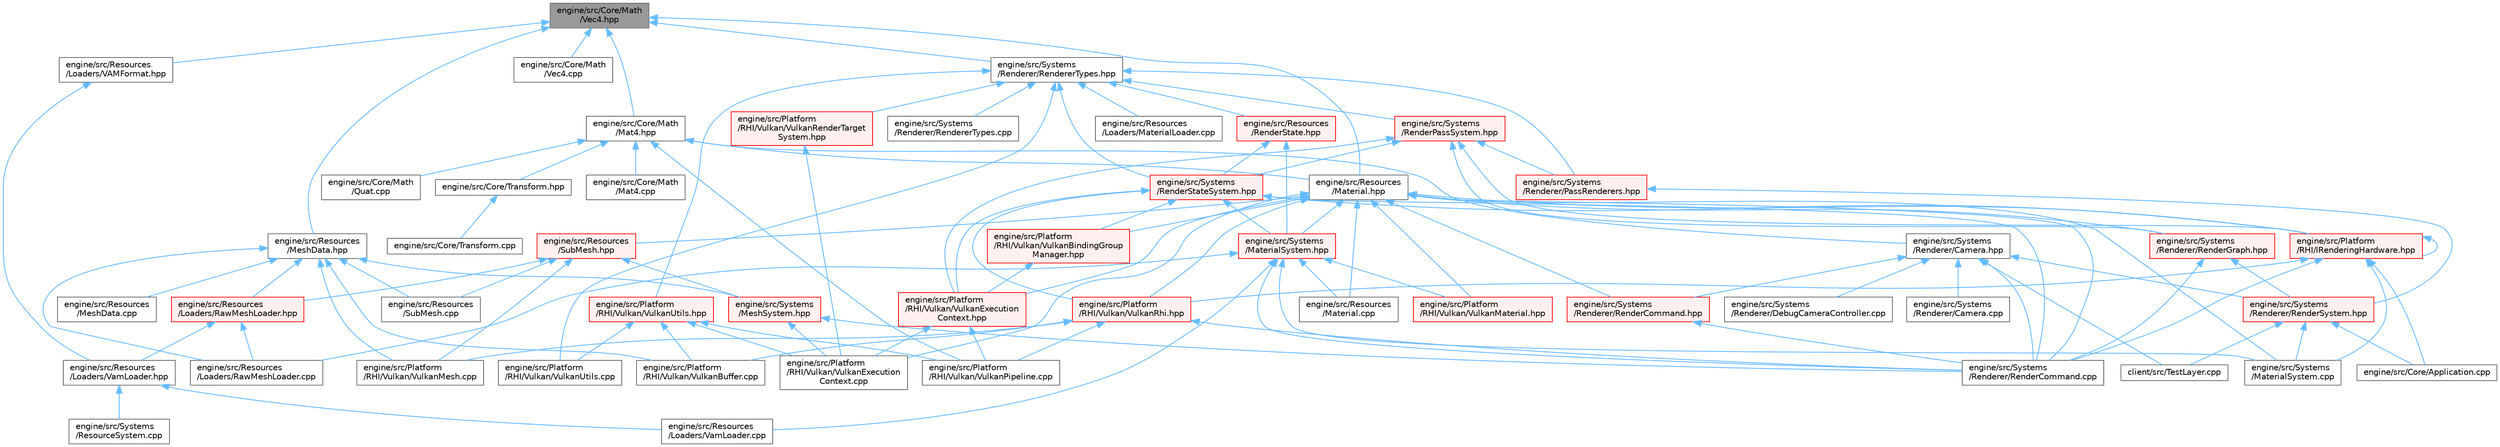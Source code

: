 digraph "engine/src/Core/Math/Vec4.hpp"
{
 // LATEX_PDF_SIZE
  bgcolor="transparent";
  edge [fontname=Helvetica,fontsize=10,labelfontname=Helvetica,labelfontsize=10];
  node [fontname=Helvetica,fontsize=10,shape=box,height=0.2,width=0.4];
  Node1 [id="Node000001",label="engine/src/Core/Math\l/Vec4.hpp",height=0.2,width=0.4,color="gray40", fillcolor="grey60", style="filled", fontcolor="black",tooltip=" "];
  Node1 -> Node2 [id="edge1_Node000001_Node000002",dir="back",color="steelblue1",style="solid",tooltip=" "];
  Node2 [id="Node000002",label="engine/src/Core/Math\l/Mat4.hpp",height=0.2,width=0.4,color="grey40", fillcolor="white", style="filled",URL="$_mat4_8hpp.html",tooltip=" "];
  Node2 -> Node3 [id="edge2_Node000002_Node000003",dir="back",color="steelblue1",style="solid",tooltip=" "];
  Node3 [id="Node000003",label="engine/src/Core/Math\l/Mat4.cpp",height=0.2,width=0.4,color="grey40", fillcolor="white", style="filled",URL="$_mat4_8cpp.html",tooltip=" "];
  Node2 -> Node4 [id="edge3_Node000002_Node000004",dir="back",color="steelblue1",style="solid",tooltip=" "];
  Node4 [id="Node000004",label="engine/src/Core/Math\l/Quat.cpp",height=0.2,width=0.4,color="grey40", fillcolor="white", style="filled",URL="$_quat_8cpp.html",tooltip=" "];
  Node2 -> Node5 [id="edge4_Node000002_Node000005",dir="back",color="steelblue1",style="solid",tooltip=" "];
  Node5 [id="Node000005",label="engine/src/Core/Transform.hpp",height=0.2,width=0.4,color="grey40", fillcolor="white", style="filled",URL="$_transform_8hpp.html",tooltip=" "];
  Node5 -> Node6 [id="edge5_Node000005_Node000006",dir="back",color="steelblue1",style="solid",tooltip=" "];
  Node6 [id="Node000006",label="engine/src/Core/Transform.cpp",height=0.2,width=0.4,color="grey40", fillcolor="white", style="filled",URL="$_transform_8cpp.html",tooltip=" "];
  Node2 -> Node7 [id="edge6_Node000002_Node000007",dir="back",color="steelblue1",style="solid",tooltip=" "];
  Node7 [id="Node000007",label="engine/src/Platform\l/RHI/Vulkan/VulkanPipeline.cpp",height=0.2,width=0.4,color="grey40", fillcolor="white", style="filled",URL="$_vulkan_pipeline_8cpp.html",tooltip=" "];
  Node2 -> Node8 [id="edge7_Node000002_Node000008",dir="back",color="steelblue1",style="solid",tooltip=" "];
  Node8 [id="Node000008",label="engine/src/Resources\l/Material.hpp",height=0.2,width=0.4,color="grey40", fillcolor="white", style="filled",URL="$_material_8hpp.html",tooltip=" "];
  Node8 -> Node9 [id="edge8_Node000008_Node000009",dir="back",color="steelblue1",style="solid",tooltip=" "];
  Node9 [id="Node000009",label="engine/src/Platform\l/RHI/IRenderingHardware.hpp",height=0.2,width=0.4,color="red", fillcolor="#FFF0F0", style="filled",URL="$_i_rendering_hardware_8hpp.html",tooltip=" "];
  Node9 -> Node10 [id="edge9_Node000009_Node000010",dir="back",color="steelblue1",style="solid",tooltip=" "];
  Node10 [id="Node000010",label="engine/src/Core/Application.cpp",height=0.2,width=0.4,color="grey40", fillcolor="white", style="filled",URL="$_application_8cpp.html",tooltip=" "];
  Node9 -> Node9 [id="edge10_Node000009_Node000009",dir="back",color="steelblue1",style="solid",tooltip=" "];
  Node9 -> Node11 [id="edge11_Node000009_Node000011",dir="back",color="steelblue1",style="solid",tooltip=" "];
  Node11 [id="Node000011",label="engine/src/Platform\l/RHI/Vulkan/VulkanRhi.hpp",height=0.2,width=0.4,color="red", fillcolor="#FFF0F0", style="filled",URL="$_vulkan_rhi_8hpp.html",tooltip=" "];
  Node11 -> Node12 [id="edge12_Node000011_Node000012",dir="back",color="steelblue1",style="solid",tooltip=" "];
  Node12 [id="Node000012",label="engine/src/Platform\l/RHI/Vulkan/VulkanBuffer.cpp",height=0.2,width=0.4,color="grey40", fillcolor="white", style="filled",URL="$_vulkan_buffer_8cpp.html",tooltip=" "];
  Node11 -> Node29 [id="edge13_Node000011_Node000029",dir="back",color="steelblue1",style="solid",tooltip=" "];
  Node29 [id="Node000029",label="engine/src/Platform\l/RHI/Vulkan/VulkanMesh.cpp",height=0.2,width=0.4,color="grey40", fillcolor="white", style="filled",URL="$_vulkan_mesh_8cpp.html",tooltip=" "];
  Node11 -> Node7 [id="edge14_Node000011_Node000007",dir="back",color="steelblue1",style="solid",tooltip=" "];
  Node11 -> Node30 [id="edge15_Node000011_Node000030",dir="back",color="steelblue1",style="solid",tooltip=" "];
  Node30 [id="Node000030",label="engine/src/Systems\l/Renderer/RenderCommand.cpp",height=0.2,width=0.4,color="grey40", fillcolor="white", style="filled",URL="$_render_command_8cpp.html",tooltip=" "];
  Node9 -> Node33 [id="edge16_Node000009_Node000033",dir="back",color="steelblue1",style="solid",tooltip=" "];
  Node33 [id="Node000033",label="engine/src/Systems\l/MaterialSystem.cpp",height=0.2,width=0.4,color="grey40", fillcolor="white", style="filled",URL="$_material_system_8cpp.html",tooltip=" "];
  Node9 -> Node30 [id="edge17_Node000009_Node000030",dir="back",color="steelblue1",style="solid",tooltip=" "];
  Node8 -> Node40 [id="edge18_Node000008_Node000040",dir="back",color="steelblue1",style="solid",tooltip=" "];
  Node40 [id="Node000040",label="engine/src/Platform\l/RHI/Vulkan/VulkanBindingGroup\lManager.hpp",height=0.2,width=0.4,color="red", fillcolor="#FFF0F0", style="filled",URL="$_vulkan_binding_group_manager_8hpp.html",tooltip=" "];
  Node40 -> Node41 [id="edge19_Node000040_Node000041",dir="back",color="steelblue1",style="solid",tooltip=" "];
  Node41 [id="Node000041",label="engine/src/Platform\l/RHI/Vulkan/VulkanExecution\lContext.hpp",height=0.2,width=0.4,color="red", fillcolor="#FFF0F0", style="filled",URL="$_vulkan_execution_context_8hpp.html",tooltip=" "];
  Node41 -> Node16 [id="edge20_Node000041_Node000016",dir="back",color="steelblue1",style="solid",tooltip=" "];
  Node16 [id="Node000016",label="engine/src/Platform\l/RHI/Vulkan/VulkanExecution\lContext.cpp",height=0.2,width=0.4,color="grey40", fillcolor="white", style="filled",URL="$_vulkan_execution_context_8cpp.html",tooltip=" "];
  Node41 -> Node7 [id="edge21_Node000041_Node000007",dir="back",color="steelblue1",style="solid",tooltip=" "];
  Node8 -> Node16 [id="edge22_Node000008_Node000016",dir="back",color="steelblue1",style="solid",tooltip=" "];
  Node8 -> Node41 [id="edge23_Node000008_Node000041",dir="back",color="steelblue1",style="solid",tooltip=" "];
  Node8 -> Node42 [id="edge24_Node000008_Node000042",dir="back",color="steelblue1",style="solid",tooltip=" "];
  Node42 [id="Node000042",label="engine/src/Platform\l/RHI/Vulkan/VulkanMaterial.hpp",height=0.2,width=0.4,color="red", fillcolor="#FFF0F0", style="filled",URL="$_vulkan_material_8hpp.html",tooltip=" "];
  Node8 -> Node11 [id="edge25_Node000008_Node000011",dir="back",color="steelblue1",style="solid",tooltip=" "];
  Node8 -> Node43 [id="edge26_Node000008_Node000043",dir="back",color="steelblue1",style="solid",tooltip=" "];
  Node43 [id="Node000043",label="engine/src/Resources\l/Material.cpp",height=0.2,width=0.4,color="grey40", fillcolor="white", style="filled",URL="$_material_8cpp.html",tooltip=" "];
  Node8 -> Node44 [id="edge27_Node000008_Node000044",dir="back",color="steelblue1",style="solid",tooltip=" "];
  Node44 [id="Node000044",label="engine/src/Resources\l/SubMesh.hpp",height=0.2,width=0.4,color="red", fillcolor="#FFF0F0", style="filled",URL="$_sub_mesh_8hpp.html",tooltip=" "];
  Node44 -> Node29 [id="edge28_Node000044_Node000029",dir="back",color="steelblue1",style="solid",tooltip=" "];
  Node44 -> Node46 [id="edge29_Node000044_Node000046",dir="back",color="steelblue1",style="solid",tooltip=" "];
  Node46 [id="Node000046",label="engine/src/Resources\l/Loaders/RawMeshLoader.hpp",height=0.2,width=0.4,color="red", fillcolor="#FFF0F0", style="filled",URL="$_raw_mesh_loader_8hpp.html",tooltip=" "];
  Node46 -> Node47 [id="edge30_Node000046_Node000047",dir="back",color="steelblue1",style="solid",tooltip=" "];
  Node47 [id="Node000047",label="engine/src/Resources\l/Loaders/RawMeshLoader.cpp",height=0.2,width=0.4,color="grey40", fillcolor="white", style="filled",URL="$_raw_mesh_loader_8cpp.html",tooltip=" "];
  Node46 -> Node48 [id="edge31_Node000046_Node000048",dir="back",color="steelblue1",style="solid",tooltip=" "];
  Node48 [id="Node000048",label="engine/src/Resources\l/Loaders/VamLoader.hpp",height=0.2,width=0.4,color="grey40", fillcolor="white", style="filled",URL="$_vam_loader_8hpp.html",tooltip=" "];
  Node48 -> Node49 [id="edge32_Node000048_Node000049",dir="back",color="steelblue1",style="solid",tooltip=" "];
  Node49 [id="Node000049",label="engine/src/Resources\l/Loaders/VamLoader.cpp",height=0.2,width=0.4,color="grey40", fillcolor="white", style="filled",URL="$_vam_loader_8cpp.html",tooltip=" "];
  Node48 -> Node50 [id="edge33_Node000048_Node000050",dir="back",color="steelblue1",style="solid",tooltip=" "];
  Node50 [id="Node000050",label="engine/src/Systems\l/ResourceSystem.cpp",height=0.2,width=0.4,color="grey40", fillcolor="white", style="filled",URL="$_resource_system_8cpp.html",tooltip=" "];
  Node44 -> Node52 [id="edge34_Node000044_Node000052",dir="back",color="steelblue1",style="solid",tooltip=" "];
  Node52 [id="Node000052",label="engine/src/Resources\l/SubMesh.cpp",height=0.2,width=0.4,color="grey40", fillcolor="white", style="filled",URL="$_sub_mesh_8cpp.html",tooltip=" "];
  Node44 -> Node53 [id="edge35_Node000044_Node000053",dir="back",color="steelblue1",style="solid",tooltip=" "];
  Node53 [id="Node000053",label="engine/src/Systems\l/MeshSystem.hpp",height=0.2,width=0.4,color="red", fillcolor="#FFF0F0", style="filled",URL="$_mesh_system_8hpp.html",tooltip=" "];
  Node53 -> Node16 [id="edge36_Node000053_Node000016",dir="back",color="steelblue1",style="solid",tooltip=" "];
  Node53 -> Node30 [id="edge37_Node000053_Node000030",dir="back",color="steelblue1",style="solid",tooltip=" "];
  Node8 -> Node33 [id="edge38_Node000008_Node000033",dir="back",color="steelblue1",style="solid",tooltip=" "];
  Node8 -> Node54 [id="edge39_Node000008_Node000054",dir="back",color="steelblue1",style="solid",tooltip=" "];
  Node54 [id="Node000054",label="engine/src/Systems\l/MaterialSystem.hpp",height=0.2,width=0.4,color="red", fillcolor="#FFF0F0", style="filled",URL="$_material_system_8hpp.html",tooltip=" "];
  Node54 -> Node42 [id="edge40_Node000054_Node000042",dir="back",color="steelblue1",style="solid",tooltip=" "];
  Node54 -> Node47 [id="edge41_Node000054_Node000047",dir="back",color="steelblue1",style="solid",tooltip=" "];
  Node54 -> Node49 [id="edge42_Node000054_Node000049",dir="back",color="steelblue1",style="solid",tooltip=" "];
  Node54 -> Node43 [id="edge43_Node000054_Node000043",dir="back",color="steelblue1",style="solid",tooltip=" "];
  Node54 -> Node33 [id="edge44_Node000054_Node000033",dir="back",color="steelblue1",style="solid",tooltip=" "];
  Node54 -> Node30 [id="edge45_Node000054_Node000030",dir="back",color="steelblue1",style="solid",tooltip=" "];
  Node8 -> Node30 [id="edge46_Node000008_Node000030",dir="back",color="steelblue1",style="solid",tooltip=" "];
  Node8 -> Node57 [id="edge47_Node000008_Node000057",dir="back",color="steelblue1",style="solid",tooltip=" "];
  Node57 [id="Node000057",label="engine/src/Systems\l/Renderer/RenderCommand.hpp",height=0.2,width=0.4,color="red", fillcolor="#FFF0F0", style="filled",URL="$_render_command_8hpp.html",tooltip=" "];
  Node57 -> Node30 [id="edge48_Node000057_Node000030",dir="back",color="steelblue1",style="solid",tooltip=" "];
  Node8 -> Node58 [id="edge49_Node000008_Node000058",dir="back",color="steelblue1",style="solid",tooltip=" "];
  Node58 [id="Node000058",label="engine/src/Systems\l/Renderer/RenderGraph.hpp",height=0.2,width=0.4,color="red", fillcolor="#FFF0F0", style="filled",URL="$_render_graph_8hpp.html",tooltip=" "];
  Node58 -> Node30 [id="edge50_Node000058_Node000030",dir="back",color="steelblue1",style="solid",tooltip=" "];
  Node58 -> Node62 [id="edge51_Node000058_Node000062",dir="back",color="steelblue1",style="solid",tooltip=" "];
  Node62 [id="Node000062",label="engine/src/Systems\l/Renderer/RenderSystem.hpp",height=0.2,width=0.4,color="red", fillcolor="#FFF0F0", style="filled",URL="$_render_system_8hpp.html",tooltip=" "];
  Node62 -> Node63 [id="edge52_Node000062_Node000063",dir="back",color="steelblue1",style="solid",tooltip=" "];
  Node63 [id="Node000063",label="client/src/TestLayer.cpp",height=0.2,width=0.4,color="grey40", fillcolor="white", style="filled",URL="$client_2src_2_test_layer_8cpp.html",tooltip=" "];
  Node62 -> Node10 [id="edge53_Node000062_Node000010",dir="back",color="steelblue1",style="solid",tooltip=" "];
  Node62 -> Node33 [id="edge54_Node000062_Node000033",dir="back",color="steelblue1",style="solid",tooltip=" "];
  Node2 -> Node64 [id="edge55_Node000002_Node000064",dir="back",color="steelblue1",style="solid",tooltip=" "];
  Node64 [id="Node000064",label="engine/src/Systems\l/Renderer/Camera.hpp",height=0.2,width=0.4,color="grey40", fillcolor="white", style="filled",URL="$_camera_8hpp.html",tooltip=" "];
  Node64 -> Node63 [id="edge56_Node000064_Node000063",dir="back",color="steelblue1",style="solid",tooltip=" "];
  Node64 -> Node65 [id="edge57_Node000064_Node000065",dir="back",color="steelblue1",style="solid",tooltip=" "];
  Node65 [id="Node000065",label="engine/src/Systems\l/Renderer/Camera.cpp",height=0.2,width=0.4,color="grey40", fillcolor="white", style="filled",URL="$_camera_8cpp.html",tooltip=" "];
  Node64 -> Node66 [id="edge58_Node000064_Node000066",dir="back",color="steelblue1",style="solid",tooltip=" "];
  Node66 [id="Node000066",label="engine/src/Systems\l/Renderer/DebugCameraController.cpp",height=0.2,width=0.4,color="grey40", fillcolor="white", style="filled",URL="$_debug_camera_controller_8cpp.html",tooltip=" "];
  Node64 -> Node30 [id="edge59_Node000064_Node000030",dir="back",color="steelblue1",style="solid",tooltip=" "];
  Node64 -> Node57 [id="edge60_Node000064_Node000057",dir="back",color="steelblue1",style="solid",tooltip=" "];
  Node64 -> Node62 [id="edge61_Node000064_Node000062",dir="back",color="steelblue1",style="solid",tooltip=" "];
  Node1 -> Node67 [id="edge62_Node000001_Node000067",dir="back",color="steelblue1",style="solid",tooltip=" "];
  Node67 [id="Node000067",label="engine/src/Core/Math\l/Vec4.cpp",height=0.2,width=0.4,color="grey40", fillcolor="white", style="filled",URL="$_vec4_8cpp.html",tooltip=" "];
  Node1 -> Node68 [id="edge63_Node000001_Node000068",dir="back",color="steelblue1",style="solid",tooltip=" "];
  Node68 [id="Node000068",label="engine/src/Resources\l/Loaders/VAMFormat.hpp",height=0.2,width=0.4,color="grey40", fillcolor="white", style="filled",URL="$_v_a_m_format_8hpp.html",tooltip=" "];
  Node68 -> Node48 [id="edge64_Node000068_Node000048",dir="back",color="steelblue1",style="solid",tooltip=" "];
  Node1 -> Node8 [id="edge65_Node000001_Node000008",dir="back",color="steelblue1",style="solid",tooltip=" "];
  Node1 -> Node69 [id="edge66_Node000001_Node000069",dir="back",color="steelblue1",style="solid",tooltip=" "];
  Node69 [id="Node000069",label="engine/src/Resources\l/MeshData.hpp",height=0.2,width=0.4,color="grey40", fillcolor="white", style="filled",URL="$_mesh_data_8hpp.html",tooltip=" "];
  Node69 -> Node12 [id="edge67_Node000069_Node000012",dir="back",color="steelblue1",style="solid",tooltip=" "];
  Node69 -> Node29 [id="edge68_Node000069_Node000029",dir="back",color="steelblue1",style="solid",tooltip=" "];
  Node69 -> Node47 [id="edge69_Node000069_Node000047",dir="back",color="steelblue1",style="solid",tooltip=" "];
  Node69 -> Node46 [id="edge70_Node000069_Node000046",dir="back",color="steelblue1",style="solid",tooltip=" "];
  Node69 -> Node70 [id="edge71_Node000069_Node000070",dir="back",color="steelblue1",style="solid",tooltip=" "];
  Node70 [id="Node000070",label="engine/src/Resources\l/MeshData.cpp",height=0.2,width=0.4,color="grey40", fillcolor="white", style="filled",URL="$_mesh_data_8cpp.html",tooltip=" "];
  Node69 -> Node52 [id="edge72_Node000069_Node000052",dir="back",color="steelblue1",style="solid",tooltip=" "];
  Node69 -> Node53 [id="edge73_Node000069_Node000053",dir="back",color="steelblue1",style="solid",tooltip=" "];
  Node1 -> Node71 [id="edge74_Node000001_Node000071",dir="back",color="steelblue1",style="solid",tooltip=" "];
  Node71 [id="Node000071",label="engine/src/Systems\l/Renderer/RendererTypes.hpp",height=0.2,width=0.4,color="grey40", fillcolor="white", style="filled",URL="$_renderer_types_8hpp.html",tooltip=" "];
  Node71 -> Node21 [id="edge75_Node000071_Node000021",dir="back",color="steelblue1",style="solid",tooltip=" "];
  Node21 [id="Node000021",label="engine/src/Platform\l/RHI/Vulkan/VulkanRenderTarget\lSystem.hpp",height=0.2,width=0.4,color="red", fillcolor="#FFF0F0", style="filled",URL="$_vulkan_render_target_system_8hpp.html",tooltip=" "];
  Node21 -> Node16 [id="edge76_Node000021_Node000016",dir="back",color="steelblue1",style="solid",tooltip=" "];
  Node71 -> Node72 [id="edge77_Node000071_Node000072",dir="back",color="steelblue1",style="solid",tooltip=" "];
  Node72 [id="Node000072",label="engine/src/Platform\l/RHI/Vulkan/VulkanUtils.cpp",height=0.2,width=0.4,color="grey40", fillcolor="white", style="filled",URL="$_vulkan_utils_8cpp.html",tooltip=" "];
  Node71 -> Node73 [id="edge78_Node000071_Node000073",dir="back",color="steelblue1",style="solid",tooltip=" "];
  Node73 [id="Node000073",label="engine/src/Platform\l/RHI/Vulkan/VulkanUtils.hpp",height=0.2,width=0.4,color="red", fillcolor="#FFF0F0", style="filled",URL="$_vulkan_utils_8hpp.html",tooltip=" "];
  Node73 -> Node12 [id="edge79_Node000073_Node000012",dir="back",color="steelblue1",style="solid",tooltip=" "];
  Node73 -> Node16 [id="edge80_Node000073_Node000016",dir="back",color="steelblue1",style="solid",tooltip=" "];
  Node73 -> Node7 [id="edge81_Node000073_Node000007",dir="back",color="steelblue1",style="solid",tooltip=" "];
  Node73 -> Node72 [id="edge82_Node000073_Node000072",dir="back",color="steelblue1",style="solid",tooltip=" "];
  Node71 -> Node56 [id="edge83_Node000071_Node000056",dir="back",color="steelblue1",style="solid",tooltip=" "];
  Node56 [id="Node000056",label="engine/src/Resources\l/Loaders/MaterialLoader.cpp",height=0.2,width=0.4,color="grey40", fillcolor="white", style="filled",URL="$_material_loader_8cpp.html",tooltip=" "];
  Node71 -> Node80 [id="edge84_Node000071_Node000080",dir="back",color="steelblue1",style="solid",tooltip=" "];
  Node80 [id="Node000080",label="engine/src/Resources\l/RenderState.hpp",height=0.2,width=0.4,color="red", fillcolor="#FFF0F0", style="filled",URL="$_render_state_8hpp.html",tooltip=" "];
  Node80 -> Node54 [id="edge85_Node000080_Node000054",dir="back",color="steelblue1",style="solid",tooltip=" "];
  Node80 -> Node83 [id="edge86_Node000080_Node000083",dir="back",color="steelblue1",style="solid",tooltip=" "];
  Node83 [id="Node000083",label="engine/src/Systems\l/RenderStateSystem.hpp",height=0.2,width=0.4,color="red", fillcolor="#FFF0F0", style="filled",URL="$_render_state_system_8hpp.html",tooltip=" "];
  Node83 -> Node9 [id="edge87_Node000083_Node000009",dir="back",color="steelblue1",style="solid",tooltip=" "];
  Node83 -> Node40 [id="edge88_Node000083_Node000040",dir="back",color="steelblue1",style="solid",tooltip=" "];
  Node83 -> Node41 [id="edge89_Node000083_Node000041",dir="back",color="steelblue1",style="solid",tooltip=" "];
  Node83 -> Node11 [id="edge90_Node000083_Node000011",dir="back",color="steelblue1",style="solid",tooltip=" "];
  Node83 -> Node54 [id="edge91_Node000083_Node000054",dir="back",color="steelblue1",style="solid",tooltip=" "];
  Node83 -> Node30 [id="edge92_Node000083_Node000030",dir="back",color="steelblue1",style="solid",tooltip=" "];
  Node71 -> Node87 [id="edge93_Node000071_Node000087",dir="back",color="steelblue1",style="solid",tooltip=" "];
  Node87 [id="Node000087",label="engine/src/Systems\l/RenderPassSystem.hpp",height=0.2,width=0.4,color="red", fillcolor="#FFF0F0", style="filled",URL="$_render_pass_system_8hpp.html",tooltip=" "];
  Node87 -> Node9 [id="edge94_Node000087_Node000009",dir="back",color="steelblue1",style="solid",tooltip=" "];
  Node87 -> Node41 [id="edge95_Node000087_Node000041",dir="back",color="steelblue1",style="solid",tooltip=" "];
  Node87 -> Node83 [id="edge96_Node000087_Node000083",dir="back",color="steelblue1",style="solid",tooltip=" "];
  Node87 -> Node89 [id="edge97_Node000087_Node000089",dir="back",color="steelblue1",style="solid",tooltip=" "];
  Node89 [id="Node000089",label="engine/src/Systems\l/Renderer/PassRenderers.hpp",height=0.2,width=0.4,color="red", fillcolor="#FFF0F0", style="filled",URL="$_pass_renderers_8hpp.html",tooltip=" "];
  Node89 -> Node62 [id="edge98_Node000089_Node000062",dir="back",color="steelblue1",style="solid",tooltip=" "];
  Node87 -> Node58 [id="edge99_Node000087_Node000058",dir="back",color="steelblue1",style="solid",tooltip=" "];
  Node71 -> Node83 [id="edge100_Node000071_Node000083",dir="back",color="steelblue1",style="solid",tooltip=" "];
  Node71 -> Node89 [id="edge101_Node000071_Node000089",dir="back",color="steelblue1",style="solid",tooltip=" "];
  Node71 -> Node90 [id="edge102_Node000071_Node000090",dir="back",color="steelblue1",style="solid",tooltip=" "];
  Node90 [id="Node000090",label="engine/src/Systems\l/Renderer/RendererTypes.cpp",height=0.2,width=0.4,color="grey40", fillcolor="white", style="filled",URL="$_renderer_types_8cpp.html",tooltip=" "];
}
